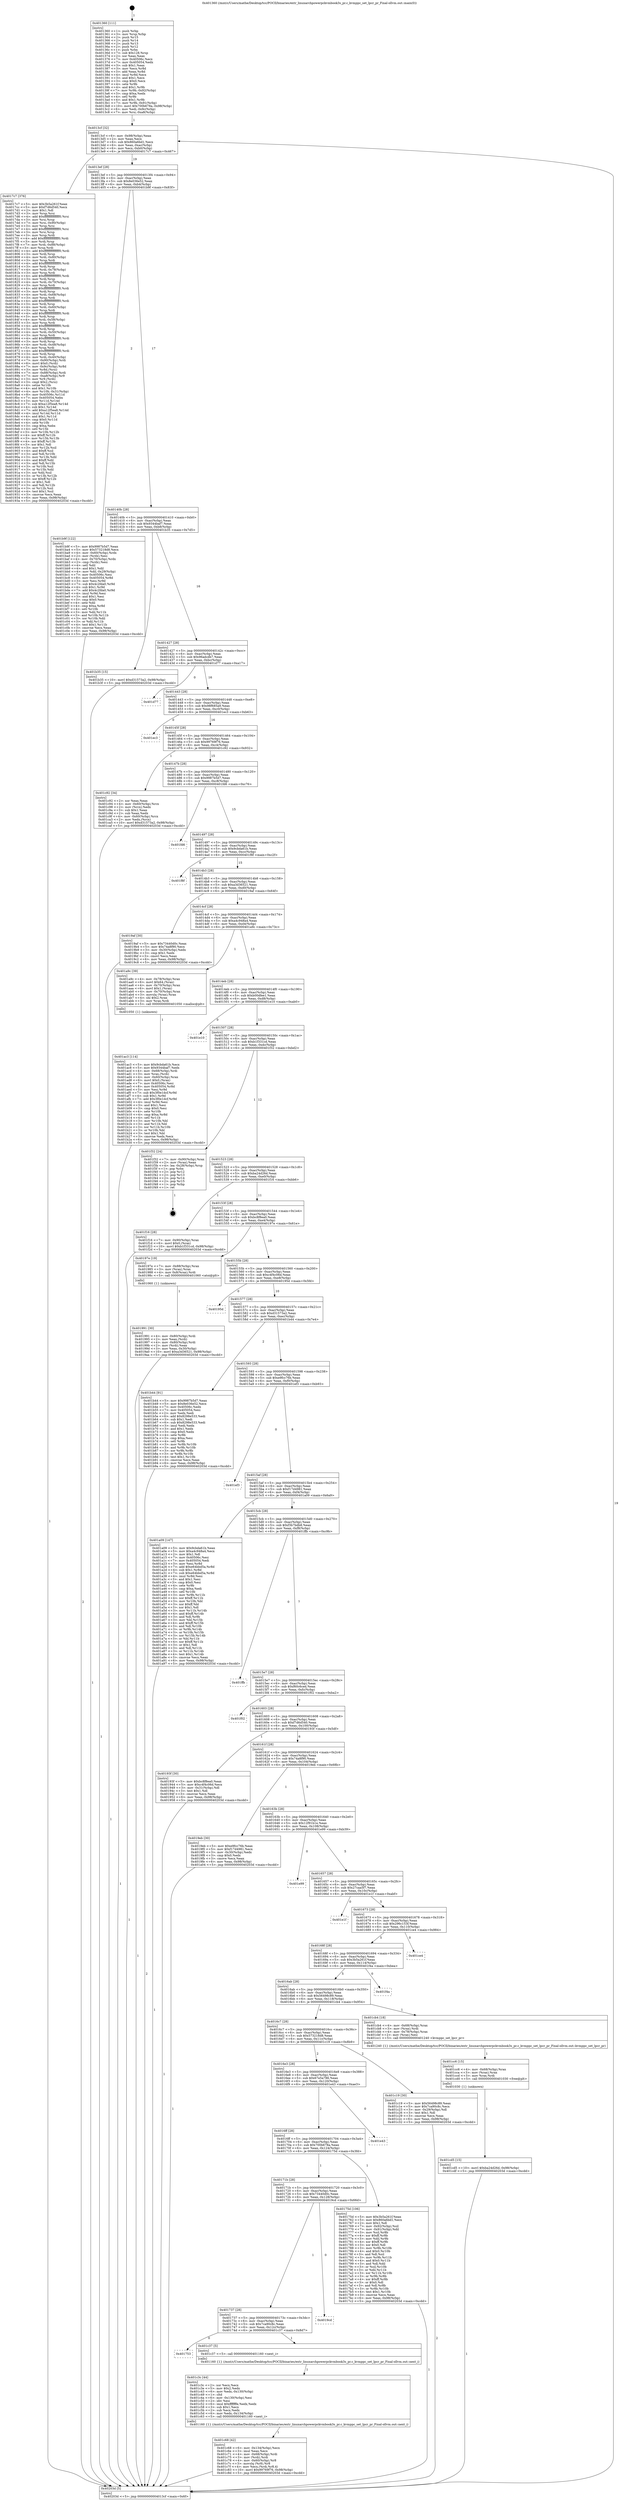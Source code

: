 digraph "0x401360" {
  label = "0x401360 (/mnt/c/Users/mathe/Desktop/tcc/POCII/binaries/extr_linuxarchpowerpckvmbook3s_pr.c_kvmppc_set_lpcr_pr_Final-ollvm.out::main(0))"
  labelloc = "t"
  node[shape=record]

  Entry [label="",width=0.3,height=0.3,shape=circle,fillcolor=black,style=filled]
  "0x4013cf" [label="{
     0x4013cf [32]\l
     | [instrs]\l
     &nbsp;&nbsp;0x4013cf \<+6\>: mov -0x98(%rbp),%eax\l
     &nbsp;&nbsp;0x4013d5 \<+2\>: mov %eax,%ecx\l
     &nbsp;&nbsp;0x4013d7 \<+6\>: sub $0x860a6bd1,%ecx\l
     &nbsp;&nbsp;0x4013dd \<+6\>: mov %eax,-0xac(%rbp)\l
     &nbsp;&nbsp;0x4013e3 \<+6\>: mov %ecx,-0xb0(%rbp)\l
     &nbsp;&nbsp;0x4013e9 \<+6\>: je 00000000004017c7 \<main+0x467\>\l
  }"]
  "0x4017c7" [label="{
     0x4017c7 [376]\l
     | [instrs]\l
     &nbsp;&nbsp;0x4017c7 \<+5\>: mov $0x3b5a261f,%eax\l
     &nbsp;&nbsp;0x4017cc \<+5\>: mov $0xf7d6d540,%ecx\l
     &nbsp;&nbsp;0x4017d1 \<+2\>: mov $0x1,%dl\l
     &nbsp;&nbsp;0x4017d3 \<+3\>: mov %rsp,%rsi\l
     &nbsp;&nbsp;0x4017d6 \<+4\>: add $0xfffffffffffffff0,%rsi\l
     &nbsp;&nbsp;0x4017da \<+3\>: mov %rsi,%rsp\l
     &nbsp;&nbsp;0x4017dd \<+7\>: mov %rsi,-0x90(%rbp)\l
     &nbsp;&nbsp;0x4017e4 \<+3\>: mov %rsp,%rsi\l
     &nbsp;&nbsp;0x4017e7 \<+4\>: add $0xfffffffffffffff0,%rsi\l
     &nbsp;&nbsp;0x4017eb \<+3\>: mov %rsi,%rsp\l
     &nbsp;&nbsp;0x4017ee \<+3\>: mov %rsp,%rdi\l
     &nbsp;&nbsp;0x4017f1 \<+4\>: add $0xfffffffffffffff0,%rdi\l
     &nbsp;&nbsp;0x4017f5 \<+3\>: mov %rdi,%rsp\l
     &nbsp;&nbsp;0x4017f8 \<+7\>: mov %rdi,-0x88(%rbp)\l
     &nbsp;&nbsp;0x4017ff \<+3\>: mov %rsp,%rdi\l
     &nbsp;&nbsp;0x401802 \<+4\>: add $0xfffffffffffffff0,%rdi\l
     &nbsp;&nbsp;0x401806 \<+3\>: mov %rdi,%rsp\l
     &nbsp;&nbsp;0x401809 \<+4\>: mov %rdi,-0x80(%rbp)\l
     &nbsp;&nbsp;0x40180d \<+3\>: mov %rsp,%rdi\l
     &nbsp;&nbsp;0x401810 \<+4\>: add $0xfffffffffffffff0,%rdi\l
     &nbsp;&nbsp;0x401814 \<+3\>: mov %rdi,%rsp\l
     &nbsp;&nbsp;0x401817 \<+4\>: mov %rdi,-0x78(%rbp)\l
     &nbsp;&nbsp;0x40181b \<+3\>: mov %rsp,%rdi\l
     &nbsp;&nbsp;0x40181e \<+4\>: add $0xfffffffffffffff0,%rdi\l
     &nbsp;&nbsp;0x401822 \<+3\>: mov %rdi,%rsp\l
     &nbsp;&nbsp;0x401825 \<+4\>: mov %rdi,-0x70(%rbp)\l
     &nbsp;&nbsp;0x401829 \<+3\>: mov %rsp,%rdi\l
     &nbsp;&nbsp;0x40182c \<+4\>: add $0xfffffffffffffff0,%rdi\l
     &nbsp;&nbsp;0x401830 \<+3\>: mov %rdi,%rsp\l
     &nbsp;&nbsp;0x401833 \<+4\>: mov %rdi,-0x68(%rbp)\l
     &nbsp;&nbsp;0x401837 \<+3\>: mov %rsp,%rdi\l
     &nbsp;&nbsp;0x40183a \<+4\>: add $0xfffffffffffffff0,%rdi\l
     &nbsp;&nbsp;0x40183e \<+3\>: mov %rdi,%rsp\l
     &nbsp;&nbsp;0x401841 \<+4\>: mov %rdi,-0x60(%rbp)\l
     &nbsp;&nbsp;0x401845 \<+3\>: mov %rsp,%rdi\l
     &nbsp;&nbsp;0x401848 \<+4\>: add $0xfffffffffffffff0,%rdi\l
     &nbsp;&nbsp;0x40184c \<+3\>: mov %rdi,%rsp\l
     &nbsp;&nbsp;0x40184f \<+4\>: mov %rdi,-0x58(%rbp)\l
     &nbsp;&nbsp;0x401853 \<+3\>: mov %rsp,%rdi\l
     &nbsp;&nbsp;0x401856 \<+4\>: add $0xfffffffffffffff0,%rdi\l
     &nbsp;&nbsp;0x40185a \<+3\>: mov %rdi,%rsp\l
     &nbsp;&nbsp;0x40185d \<+4\>: mov %rdi,-0x50(%rbp)\l
     &nbsp;&nbsp;0x401861 \<+3\>: mov %rsp,%rdi\l
     &nbsp;&nbsp;0x401864 \<+4\>: add $0xfffffffffffffff0,%rdi\l
     &nbsp;&nbsp;0x401868 \<+3\>: mov %rdi,%rsp\l
     &nbsp;&nbsp;0x40186b \<+4\>: mov %rdi,-0x48(%rbp)\l
     &nbsp;&nbsp;0x40186f \<+3\>: mov %rsp,%rdi\l
     &nbsp;&nbsp;0x401872 \<+4\>: add $0xfffffffffffffff0,%rdi\l
     &nbsp;&nbsp;0x401876 \<+3\>: mov %rdi,%rsp\l
     &nbsp;&nbsp;0x401879 \<+4\>: mov %rdi,-0x40(%rbp)\l
     &nbsp;&nbsp;0x40187d \<+7\>: mov -0x90(%rbp),%rdi\l
     &nbsp;&nbsp;0x401884 \<+6\>: movl $0x0,(%rdi)\l
     &nbsp;&nbsp;0x40188a \<+7\>: mov -0x9c(%rbp),%r8d\l
     &nbsp;&nbsp;0x401891 \<+3\>: mov %r8d,(%rsi)\l
     &nbsp;&nbsp;0x401894 \<+7\>: mov -0x88(%rbp),%rdi\l
     &nbsp;&nbsp;0x40189b \<+7\>: mov -0xa8(%rbp),%r9\l
     &nbsp;&nbsp;0x4018a2 \<+3\>: mov %r9,(%rdi)\l
     &nbsp;&nbsp;0x4018a5 \<+3\>: cmpl $0x2,(%rsi)\l
     &nbsp;&nbsp;0x4018a8 \<+4\>: setne %r10b\l
     &nbsp;&nbsp;0x4018ac \<+4\>: and $0x1,%r10b\l
     &nbsp;&nbsp;0x4018b0 \<+4\>: mov %r10b,-0x31(%rbp)\l
     &nbsp;&nbsp;0x4018b4 \<+8\>: mov 0x40506c,%r11d\l
     &nbsp;&nbsp;0x4018bc \<+7\>: mov 0x405054,%ebx\l
     &nbsp;&nbsp;0x4018c3 \<+3\>: mov %r11d,%r14d\l
     &nbsp;&nbsp;0x4018c6 \<+7\>: sub $0xa12f5ea8,%r14d\l
     &nbsp;&nbsp;0x4018cd \<+4\>: sub $0x1,%r14d\l
     &nbsp;&nbsp;0x4018d1 \<+7\>: add $0xa12f5ea8,%r14d\l
     &nbsp;&nbsp;0x4018d8 \<+4\>: imul %r14d,%r11d\l
     &nbsp;&nbsp;0x4018dc \<+4\>: and $0x1,%r11d\l
     &nbsp;&nbsp;0x4018e0 \<+4\>: cmp $0x0,%r11d\l
     &nbsp;&nbsp;0x4018e4 \<+4\>: sete %r10b\l
     &nbsp;&nbsp;0x4018e8 \<+3\>: cmp $0xa,%ebx\l
     &nbsp;&nbsp;0x4018eb \<+4\>: setl %r15b\l
     &nbsp;&nbsp;0x4018ef \<+3\>: mov %r10b,%r12b\l
     &nbsp;&nbsp;0x4018f2 \<+4\>: xor $0xff,%r12b\l
     &nbsp;&nbsp;0x4018f6 \<+3\>: mov %r15b,%r13b\l
     &nbsp;&nbsp;0x4018f9 \<+4\>: xor $0xff,%r13b\l
     &nbsp;&nbsp;0x4018fd \<+3\>: xor $0x1,%dl\l
     &nbsp;&nbsp;0x401900 \<+3\>: mov %r12b,%sil\l
     &nbsp;&nbsp;0x401903 \<+4\>: and $0xff,%sil\l
     &nbsp;&nbsp;0x401907 \<+3\>: and %dl,%r10b\l
     &nbsp;&nbsp;0x40190a \<+3\>: mov %r13b,%dil\l
     &nbsp;&nbsp;0x40190d \<+4\>: and $0xff,%dil\l
     &nbsp;&nbsp;0x401911 \<+3\>: and %dl,%r15b\l
     &nbsp;&nbsp;0x401914 \<+3\>: or %r10b,%sil\l
     &nbsp;&nbsp;0x401917 \<+3\>: or %r15b,%dil\l
     &nbsp;&nbsp;0x40191a \<+3\>: xor %dil,%sil\l
     &nbsp;&nbsp;0x40191d \<+3\>: or %r13b,%r12b\l
     &nbsp;&nbsp;0x401920 \<+4\>: xor $0xff,%r12b\l
     &nbsp;&nbsp;0x401924 \<+3\>: or $0x1,%dl\l
     &nbsp;&nbsp;0x401927 \<+3\>: and %dl,%r12b\l
     &nbsp;&nbsp;0x40192a \<+3\>: or %r12b,%sil\l
     &nbsp;&nbsp;0x40192d \<+4\>: test $0x1,%sil\l
     &nbsp;&nbsp;0x401931 \<+3\>: cmovne %ecx,%eax\l
     &nbsp;&nbsp;0x401934 \<+6\>: mov %eax,-0x98(%rbp)\l
     &nbsp;&nbsp;0x40193a \<+5\>: jmp 000000000040203d \<main+0xcdd\>\l
  }"]
  "0x4013ef" [label="{
     0x4013ef [28]\l
     | [instrs]\l
     &nbsp;&nbsp;0x4013ef \<+5\>: jmp 00000000004013f4 \<main+0x94\>\l
     &nbsp;&nbsp;0x4013f4 \<+6\>: mov -0xac(%rbp),%eax\l
     &nbsp;&nbsp;0x4013fa \<+5\>: sub $0x8e036e52,%eax\l
     &nbsp;&nbsp;0x4013ff \<+6\>: mov %eax,-0xb4(%rbp)\l
     &nbsp;&nbsp;0x401405 \<+6\>: je 0000000000401b9f \<main+0x83f\>\l
  }"]
  Exit [label="",width=0.3,height=0.3,shape=circle,fillcolor=black,style=filled,peripheries=2]
  "0x401b9f" [label="{
     0x401b9f [122]\l
     | [instrs]\l
     &nbsp;&nbsp;0x401b9f \<+5\>: mov $0x9987b5d7,%eax\l
     &nbsp;&nbsp;0x401ba4 \<+5\>: mov $0x573218d8,%ecx\l
     &nbsp;&nbsp;0x401ba9 \<+4\>: mov -0x60(%rbp),%rdx\l
     &nbsp;&nbsp;0x401bad \<+2\>: mov (%rdx),%esi\l
     &nbsp;&nbsp;0x401baf \<+4\>: mov -0x70(%rbp),%rdx\l
     &nbsp;&nbsp;0x401bb3 \<+2\>: cmp (%rdx),%esi\l
     &nbsp;&nbsp;0x401bb5 \<+4\>: setl %dil\l
     &nbsp;&nbsp;0x401bb9 \<+4\>: and $0x1,%dil\l
     &nbsp;&nbsp;0x401bbd \<+4\>: mov %dil,-0x29(%rbp)\l
     &nbsp;&nbsp;0x401bc1 \<+7\>: mov 0x40506c,%esi\l
     &nbsp;&nbsp;0x401bc8 \<+8\>: mov 0x405054,%r8d\l
     &nbsp;&nbsp;0x401bd0 \<+3\>: mov %esi,%r9d\l
     &nbsp;&nbsp;0x401bd3 \<+7\>: sub $0x4c2fda0,%r9d\l
     &nbsp;&nbsp;0x401bda \<+4\>: sub $0x1,%r9d\l
     &nbsp;&nbsp;0x401bde \<+7\>: add $0x4c2fda0,%r9d\l
     &nbsp;&nbsp;0x401be5 \<+4\>: imul %r9d,%esi\l
     &nbsp;&nbsp;0x401be9 \<+3\>: and $0x1,%esi\l
     &nbsp;&nbsp;0x401bec \<+3\>: cmp $0x0,%esi\l
     &nbsp;&nbsp;0x401bef \<+4\>: sete %dil\l
     &nbsp;&nbsp;0x401bf3 \<+4\>: cmp $0xa,%r8d\l
     &nbsp;&nbsp;0x401bf7 \<+4\>: setl %r10b\l
     &nbsp;&nbsp;0x401bfb \<+3\>: mov %dil,%r11b\l
     &nbsp;&nbsp;0x401bfe \<+3\>: and %r10b,%r11b\l
     &nbsp;&nbsp;0x401c01 \<+3\>: xor %r10b,%dil\l
     &nbsp;&nbsp;0x401c04 \<+3\>: or %dil,%r11b\l
     &nbsp;&nbsp;0x401c07 \<+4\>: test $0x1,%r11b\l
     &nbsp;&nbsp;0x401c0b \<+3\>: cmovne %ecx,%eax\l
     &nbsp;&nbsp;0x401c0e \<+6\>: mov %eax,-0x98(%rbp)\l
     &nbsp;&nbsp;0x401c14 \<+5\>: jmp 000000000040203d \<main+0xcdd\>\l
  }"]
  "0x40140b" [label="{
     0x40140b [28]\l
     | [instrs]\l
     &nbsp;&nbsp;0x40140b \<+5\>: jmp 0000000000401410 \<main+0xb0\>\l
     &nbsp;&nbsp;0x401410 \<+6\>: mov -0xac(%rbp),%eax\l
     &nbsp;&nbsp;0x401416 \<+5\>: sub $0x9344baf7,%eax\l
     &nbsp;&nbsp;0x40141b \<+6\>: mov %eax,-0xb8(%rbp)\l
     &nbsp;&nbsp;0x401421 \<+6\>: je 0000000000401b35 \<main+0x7d5\>\l
  }"]
  "0x401cd5" [label="{
     0x401cd5 [15]\l
     | [instrs]\l
     &nbsp;&nbsp;0x401cd5 \<+10\>: movl $0xba24d26d,-0x98(%rbp)\l
     &nbsp;&nbsp;0x401cdf \<+5\>: jmp 000000000040203d \<main+0xcdd\>\l
  }"]
  "0x401b35" [label="{
     0x401b35 [15]\l
     | [instrs]\l
     &nbsp;&nbsp;0x401b35 \<+10\>: movl $0xd31573a2,-0x98(%rbp)\l
     &nbsp;&nbsp;0x401b3f \<+5\>: jmp 000000000040203d \<main+0xcdd\>\l
  }"]
  "0x401427" [label="{
     0x401427 [28]\l
     | [instrs]\l
     &nbsp;&nbsp;0x401427 \<+5\>: jmp 000000000040142c \<main+0xcc\>\l
     &nbsp;&nbsp;0x40142c \<+6\>: mov -0xac(%rbp),%eax\l
     &nbsp;&nbsp;0x401432 \<+5\>: sub $0x96adcdb7,%eax\l
     &nbsp;&nbsp;0x401437 \<+6\>: mov %eax,-0xbc(%rbp)\l
     &nbsp;&nbsp;0x40143d \<+6\>: je 0000000000401d77 \<main+0xa17\>\l
  }"]
  "0x401cc6" [label="{
     0x401cc6 [15]\l
     | [instrs]\l
     &nbsp;&nbsp;0x401cc6 \<+4\>: mov -0x68(%rbp),%rax\l
     &nbsp;&nbsp;0x401cca \<+3\>: mov (%rax),%rax\l
     &nbsp;&nbsp;0x401ccd \<+3\>: mov %rax,%rdi\l
     &nbsp;&nbsp;0x401cd0 \<+5\>: call 0000000000401030 \<free@plt\>\l
     | [calls]\l
     &nbsp;&nbsp;0x401030 \{1\} (unknown)\l
  }"]
  "0x401d77" [label="{
     0x401d77\l
  }", style=dashed]
  "0x401443" [label="{
     0x401443 [28]\l
     | [instrs]\l
     &nbsp;&nbsp;0x401443 \<+5\>: jmp 0000000000401448 \<main+0xe8\>\l
     &nbsp;&nbsp;0x401448 \<+6\>: mov -0xac(%rbp),%eax\l
     &nbsp;&nbsp;0x40144e \<+5\>: sub $0x98f685a9,%eax\l
     &nbsp;&nbsp;0x401453 \<+6\>: mov %eax,-0xc0(%rbp)\l
     &nbsp;&nbsp;0x401459 \<+6\>: je 0000000000401ec3 \<main+0xb63\>\l
  }"]
  "0x401c68" [label="{
     0x401c68 [42]\l
     | [instrs]\l
     &nbsp;&nbsp;0x401c68 \<+6\>: mov -0x134(%rbp),%ecx\l
     &nbsp;&nbsp;0x401c6e \<+3\>: imul %eax,%ecx\l
     &nbsp;&nbsp;0x401c71 \<+4\>: mov -0x68(%rbp),%rdi\l
     &nbsp;&nbsp;0x401c75 \<+3\>: mov (%rdi),%rdi\l
     &nbsp;&nbsp;0x401c78 \<+4\>: mov -0x60(%rbp),%r8\l
     &nbsp;&nbsp;0x401c7c \<+3\>: movslq (%r8),%r8\l
     &nbsp;&nbsp;0x401c7f \<+4\>: mov %ecx,(%rdi,%r8,4)\l
     &nbsp;&nbsp;0x401c83 \<+10\>: movl $0x99769f76,-0x98(%rbp)\l
     &nbsp;&nbsp;0x401c8d \<+5\>: jmp 000000000040203d \<main+0xcdd\>\l
  }"]
  "0x401ec3" [label="{
     0x401ec3\l
  }", style=dashed]
  "0x40145f" [label="{
     0x40145f [28]\l
     | [instrs]\l
     &nbsp;&nbsp;0x40145f \<+5\>: jmp 0000000000401464 \<main+0x104\>\l
     &nbsp;&nbsp;0x401464 \<+6\>: mov -0xac(%rbp),%eax\l
     &nbsp;&nbsp;0x40146a \<+5\>: sub $0x99769f76,%eax\l
     &nbsp;&nbsp;0x40146f \<+6\>: mov %eax,-0xc4(%rbp)\l
     &nbsp;&nbsp;0x401475 \<+6\>: je 0000000000401c92 \<main+0x932\>\l
  }"]
  "0x401c3c" [label="{
     0x401c3c [44]\l
     | [instrs]\l
     &nbsp;&nbsp;0x401c3c \<+2\>: xor %ecx,%ecx\l
     &nbsp;&nbsp;0x401c3e \<+5\>: mov $0x2,%edx\l
     &nbsp;&nbsp;0x401c43 \<+6\>: mov %edx,-0x130(%rbp)\l
     &nbsp;&nbsp;0x401c49 \<+1\>: cltd\l
     &nbsp;&nbsp;0x401c4a \<+6\>: mov -0x130(%rbp),%esi\l
     &nbsp;&nbsp;0x401c50 \<+2\>: idiv %esi\l
     &nbsp;&nbsp;0x401c52 \<+6\>: imul $0xfffffffe,%edx,%edx\l
     &nbsp;&nbsp;0x401c58 \<+3\>: sub $0x1,%ecx\l
     &nbsp;&nbsp;0x401c5b \<+2\>: sub %ecx,%edx\l
     &nbsp;&nbsp;0x401c5d \<+6\>: mov %edx,-0x134(%rbp)\l
     &nbsp;&nbsp;0x401c63 \<+5\>: call 0000000000401160 \<next_i\>\l
     | [calls]\l
     &nbsp;&nbsp;0x401160 \{1\} (/mnt/c/Users/mathe/Desktop/tcc/POCII/binaries/extr_linuxarchpowerpckvmbook3s_pr.c_kvmppc_set_lpcr_pr_Final-ollvm.out::next_i)\l
  }"]
  "0x401c92" [label="{
     0x401c92 [34]\l
     | [instrs]\l
     &nbsp;&nbsp;0x401c92 \<+2\>: xor %eax,%eax\l
     &nbsp;&nbsp;0x401c94 \<+4\>: mov -0x60(%rbp),%rcx\l
     &nbsp;&nbsp;0x401c98 \<+2\>: mov (%rcx),%edx\l
     &nbsp;&nbsp;0x401c9a \<+3\>: sub $0x1,%eax\l
     &nbsp;&nbsp;0x401c9d \<+2\>: sub %eax,%edx\l
     &nbsp;&nbsp;0x401c9f \<+4\>: mov -0x60(%rbp),%rcx\l
     &nbsp;&nbsp;0x401ca3 \<+2\>: mov %edx,(%rcx)\l
     &nbsp;&nbsp;0x401ca5 \<+10\>: movl $0xd31573a2,-0x98(%rbp)\l
     &nbsp;&nbsp;0x401caf \<+5\>: jmp 000000000040203d \<main+0xcdd\>\l
  }"]
  "0x40147b" [label="{
     0x40147b [28]\l
     | [instrs]\l
     &nbsp;&nbsp;0x40147b \<+5\>: jmp 0000000000401480 \<main+0x120\>\l
     &nbsp;&nbsp;0x401480 \<+6\>: mov -0xac(%rbp),%eax\l
     &nbsp;&nbsp;0x401486 \<+5\>: sub $0x9987b5d7,%eax\l
     &nbsp;&nbsp;0x40148b \<+6\>: mov %eax,-0xc8(%rbp)\l
     &nbsp;&nbsp;0x401491 \<+6\>: je 0000000000401fd6 \<main+0xc76\>\l
  }"]
  "0x401753" [label="{
     0x401753\l
  }", style=dashed]
  "0x401fd6" [label="{
     0x401fd6\l
  }", style=dashed]
  "0x401497" [label="{
     0x401497 [28]\l
     | [instrs]\l
     &nbsp;&nbsp;0x401497 \<+5\>: jmp 000000000040149c \<main+0x13c\>\l
     &nbsp;&nbsp;0x40149c \<+6\>: mov -0xac(%rbp),%eax\l
     &nbsp;&nbsp;0x4014a2 \<+5\>: sub $0x9cbda61b,%eax\l
     &nbsp;&nbsp;0x4014a7 \<+6\>: mov %eax,-0xcc(%rbp)\l
     &nbsp;&nbsp;0x4014ad \<+6\>: je 0000000000401f8f \<main+0xc2f\>\l
  }"]
  "0x401c37" [label="{
     0x401c37 [5]\l
     | [instrs]\l
     &nbsp;&nbsp;0x401c37 \<+5\>: call 0000000000401160 \<next_i\>\l
     | [calls]\l
     &nbsp;&nbsp;0x401160 \{1\} (/mnt/c/Users/mathe/Desktop/tcc/POCII/binaries/extr_linuxarchpowerpckvmbook3s_pr.c_kvmppc_set_lpcr_pr_Final-ollvm.out::next_i)\l
  }"]
  "0x401f8f" [label="{
     0x401f8f\l
  }", style=dashed]
  "0x4014b3" [label="{
     0x4014b3 [28]\l
     | [instrs]\l
     &nbsp;&nbsp;0x4014b3 \<+5\>: jmp 00000000004014b8 \<main+0x158\>\l
     &nbsp;&nbsp;0x4014b8 \<+6\>: mov -0xac(%rbp),%eax\l
     &nbsp;&nbsp;0x4014be \<+5\>: sub $0xa3d36521,%eax\l
     &nbsp;&nbsp;0x4014c3 \<+6\>: mov %eax,-0xd0(%rbp)\l
     &nbsp;&nbsp;0x4014c9 \<+6\>: je 00000000004019af \<main+0x64f\>\l
  }"]
  "0x401737" [label="{
     0x401737 [28]\l
     | [instrs]\l
     &nbsp;&nbsp;0x401737 \<+5\>: jmp 000000000040173c \<main+0x3dc\>\l
     &nbsp;&nbsp;0x40173c \<+6\>: mov -0xac(%rbp),%eax\l
     &nbsp;&nbsp;0x401742 \<+5\>: sub $0x7ca90c8c,%eax\l
     &nbsp;&nbsp;0x401747 \<+6\>: mov %eax,-0x12c(%rbp)\l
     &nbsp;&nbsp;0x40174d \<+6\>: je 0000000000401c37 \<main+0x8d7\>\l
  }"]
  "0x4019af" [label="{
     0x4019af [30]\l
     | [instrs]\l
     &nbsp;&nbsp;0x4019af \<+5\>: mov $0x73440d0c,%eax\l
     &nbsp;&nbsp;0x4019b4 \<+5\>: mov $0x74a8f90,%ecx\l
     &nbsp;&nbsp;0x4019b9 \<+3\>: mov -0x30(%rbp),%edx\l
     &nbsp;&nbsp;0x4019bc \<+3\>: cmp $0x1,%edx\l
     &nbsp;&nbsp;0x4019bf \<+3\>: cmovl %ecx,%eax\l
     &nbsp;&nbsp;0x4019c2 \<+6\>: mov %eax,-0x98(%rbp)\l
     &nbsp;&nbsp;0x4019c8 \<+5\>: jmp 000000000040203d \<main+0xcdd\>\l
  }"]
  "0x4014cf" [label="{
     0x4014cf [28]\l
     | [instrs]\l
     &nbsp;&nbsp;0x4014cf \<+5\>: jmp 00000000004014d4 \<main+0x174\>\l
     &nbsp;&nbsp;0x4014d4 \<+6\>: mov -0xac(%rbp),%eax\l
     &nbsp;&nbsp;0x4014da \<+5\>: sub $0xa4c948a4,%eax\l
     &nbsp;&nbsp;0x4014df \<+6\>: mov %eax,-0xd4(%rbp)\l
     &nbsp;&nbsp;0x4014e5 \<+6\>: je 0000000000401a9c \<main+0x73c\>\l
  }"]
  "0x4019cd" [label="{
     0x4019cd\l
  }", style=dashed]
  "0x401a9c" [label="{
     0x401a9c [39]\l
     | [instrs]\l
     &nbsp;&nbsp;0x401a9c \<+4\>: mov -0x78(%rbp),%rax\l
     &nbsp;&nbsp;0x401aa0 \<+6\>: movl $0x64,(%rax)\l
     &nbsp;&nbsp;0x401aa6 \<+4\>: mov -0x70(%rbp),%rax\l
     &nbsp;&nbsp;0x401aaa \<+6\>: movl $0x1,(%rax)\l
     &nbsp;&nbsp;0x401ab0 \<+4\>: mov -0x70(%rbp),%rax\l
     &nbsp;&nbsp;0x401ab4 \<+3\>: movslq (%rax),%rax\l
     &nbsp;&nbsp;0x401ab7 \<+4\>: shl $0x2,%rax\l
     &nbsp;&nbsp;0x401abb \<+3\>: mov %rax,%rdi\l
     &nbsp;&nbsp;0x401abe \<+5\>: call 0000000000401050 \<malloc@plt\>\l
     | [calls]\l
     &nbsp;&nbsp;0x401050 \{1\} (unknown)\l
  }"]
  "0x4014eb" [label="{
     0x4014eb [28]\l
     | [instrs]\l
     &nbsp;&nbsp;0x4014eb \<+5\>: jmp 00000000004014f0 \<main+0x190\>\l
     &nbsp;&nbsp;0x4014f0 \<+6\>: mov -0xac(%rbp),%eax\l
     &nbsp;&nbsp;0x4014f6 \<+5\>: sub $0xb00dfee1,%eax\l
     &nbsp;&nbsp;0x4014fb \<+6\>: mov %eax,-0xd8(%rbp)\l
     &nbsp;&nbsp;0x401501 \<+6\>: je 0000000000401e10 \<main+0xab0\>\l
  }"]
  "0x401ac3" [label="{
     0x401ac3 [114]\l
     | [instrs]\l
     &nbsp;&nbsp;0x401ac3 \<+5\>: mov $0x9cbda61b,%ecx\l
     &nbsp;&nbsp;0x401ac8 \<+5\>: mov $0x9344baf7,%edx\l
     &nbsp;&nbsp;0x401acd \<+4\>: mov -0x68(%rbp),%rdi\l
     &nbsp;&nbsp;0x401ad1 \<+3\>: mov %rax,(%rdi)\l
     &nbsp;&nbsp;0x401ad4 \<+4\>: mov -0x60(%rbp),%rax\l
     &nbsp;&nbsp;0x401ad8 \<+6\>: movl $0x0,(%rax)\l
     &nbsp;&nbsp;0x401ade \<+7\>: mov 0x40506c,%esi\l
     &nbsp;&nbsp;0x401ae5 \<+8\>: mov 0x405054,%r8d\l
     &nbsp;&nbsp;0x401aed \<+3\>: mov %esi,%r9d\l
     &nbsp;&nbsp;0x401af0 \<+7\>: sub $0x3f0e1dcf,%r9d\l
     &nbsp;&nbsp;0x401af7 \<+4\>: sub $0x1,%r9d\l
     &nbsp;&nbsp;0x401afb \<+7\>: add $0x3f0e1dcf,%r9d\l
     &nbsp;&nbsp;0x401b02 \<+4\>: imul %r9d,%esi\l
     &nbsp;&nbsp;0x401b06 \<+3\>: and $0x1,%esi\l
     &nbsp;&nbsp;0x401b09 \<+3\>: cmp $0x0,%esi\l
     &nbsp;&nbsp;0x401b0c \<+4\>: sete %r10b\l
     &nbsp;&nbsp;0x401b10 \<+4\>: cmp $0xa,%r8d\l
     &nbsp;&nbsp;0x401b14 \<+4\>: setl %r11b\l
     &nbsp;&nbsp;0x401b18 \<+3\>: mov %r10b,%bl\l
     &nbsp;&nbsp;0x401b1b \<+3\>: and %r11b,%bl\l
     &nbsp;&nbsp;0x401b1e \<+3\>: xor %r11b,%r10b\l
     &nbsp;&nbsp;0x401b21 \<+3\>: or %r10b,%bl\l
     &nbsp;&nbsp;0x401b24 \<+3\>: test $0x1,%bl\l
     &nbsp;&nbsp;0x401b27 \<+3\>: cmovne %edx,%ecx\l
     &nbsp;&nbsp;0x401b2a \<+6\>: mov %ecx,-0x98(%rbp)\l
     &nbsp;&nbsp;0x401b30 \<+5\>: jmp 000000000040203d \<main+0xcdd\>\l
  }"]
  "0x401e10" [label="{
     0x401e10\l
  }", style=dashed]
  "0x401507" [label="{
     0x401507 [28]\l
     | [instrs]\l
     &nbsp;&nbsp;0x401507 \<+5\>: jmp 000000000040150c \<main+0x1ac\>\l
     &nbsp;&nbsp;0x40150c \<+6\>: mov -0xac(%rbp),%eax\l
     &nbsp;&nbsp;0x401512 \<+5\>: sub $0xb1f331cd,%eax\l
     &nbsp;&nbsp;0x401517 \<+6\>: mov %eax,-0xdc(%rbp)\l
     &nbsp;&nbsp;0x40151d \<+6\>: je 0000000000401f32 \<main+0xbd2\>\l
  }"]
  "0x401991" [label="{
     0x401991 [30]\l
     | [instrs]\l
     &nbsp;&nbsp;0x401991 \<+4\>: mov -0x80(%rbp),%rdi\l
     &nbsp;&nbsp;0x401995 \<+2\>: mov %eax,(%rdi)\l
     &nbsp;&nbsp;0x401997 \<+4\>: mov -0x80(%rbp),%rdi\l
     &nbsp;&nbsp;0x40199b \<+2\>: mov (%rdi),%eax\l
     &nbsp;&nbsp;0x40199d \<+3\>: mov %eax,-0x30(%rbp)\l
     &nbsp;&nbsp;0x4019a0 \<+10\>: movl $0xa3d36521,-0x98(%rbp)\l
     &nbsp;&nbsp;0x4019aa \<+5\>: jmp 000000000040203d \<main+0xcdd\>\l
  }"]
  "0x401f32" [label="{
     0x401f32 [24]\l
     | [instrs]\l
     &nbsp;&nbsp;0x401f32 \<+7\>: mov -0x90(%rbp),%rax\l
     &nbsp;&nbsp;0x401f39 \<+2\>: mov (%rax),%eax\l
     &nbsp;&nbsp;0x401f3b \<+4\>: lea -0x28(%rbp),%rsp\l
     &nbsp;&nbsp;0x401f3f \<+1\>: pop %rbx\l
     &nbsp;&nbsp;0x401f40 \<+2\>: pop %r12\l
     &nbsp;&nbsp;0x401f42 \<+2\>: pop %r13\l
     &nbsp;&nbsp;0x401f44 \<+2\>: pop %r14\l
     &nbsp;&nbsp;0x401f46 \<+2\>: pop %r15\l
     &nbsp;&nbsp;0x401f48 \<+1\>: pop %rbp\l
     &nbsp;&nbsp;0x401f49 \<+1\>: ret\l
  }"]
  "0x401523" [label="{
     0x401523 [28]\l
     | [instrs]\l
     &nbsp;&nbsp;0x401523 \<+5\>: jmp 0000000000401528 \<main+0x1c8\>\l
     &nbsp;&nbsp;0x401528 \<+6\>: mov -0xac(%rbp),%eax\l
     &nbsp;&nbsp;0x40152e \<+5\>: sub $0xba24d26d,%eax\l
     &nbsp;&nbsp;0x401533 \<+6\>: mov %eax,-0xe0(%rbp)\l
     &nbsp;&nbsp;0x401539 \<+6\>: je 0000000000401f16 \<main+0xbb6\>\l
  }"]
  "0x401360" [label="{
     0x401360 [111]\l
     | [instrs]\l
     &nbsp;&nbsp;0x401360 \<+1\>: push %rbp\l
     &nbsp;&nbsp;0x401361 \<+3\>: mov %rsp,%rbp\l
     &nbsp;&nbsp;0x401364 \<+2\>: push %r15\l
     &nbsp;&nbsp;0x401366 \<+2\>: push %r14\l
     &nbsp;&nbsp;0x401368 \<+2\>: push %r13\l
     &nbsp;&nbsp;0x40136a \<+2\>: push %r12\l
     &nbsp;&nbsp;0x40136c \<+1\>: push %rbx\l
     &nbsp;&nbsp;0x40136d \<+7\>: sub $0x128,%rsp\l
     &nbsp;&nbsp;0x401374 \<+2\>: xor %eax,%eax\l
     &nbsp;&nbsp;0x401376 \<+7\>: mov 0x40506c,%ecx\l
     &nbsp;&nbsp;0x40137d \<+7\>: mov 0x405054,%edx\l
     &nbsp;&nbsp;0x401384 \<+3\>: sub $0x1,%eax\l
     &nbsp;&nbsp;0x401387 \<+3\>: mov %ecx,%r8d\l
     &nbsp;&nbsp;0x40138a \<+3\>: add %eax,%r8d\l
     &nbsp;&nbsp;0x40138d \<+4\>: imul %r8d,%ecx\l
     &nbsp;&nbsp;0x401391 \<+3\>: and $0x1,%ecx\l
     &nbsp;&nbsp;0x401394 \<+3\>: cmp $0x0,%ecx\l
     &nbsp;&nbsp;0x401397 \<+4\>: sete %r9b\l
     &nbsp;&nbsp;0x40139b \<+4\>: and $0x1,%r9b\l
     &nbsp;&nbsp;0x40139f \<+7\>: mov %r9b,-0x92(%rbp)\l
     &nbsp;&nbsp;0x4013a6 \<+3\>: cmp $0xa,%edx\l
     &nbsp;&nbsp;0x4013a9 \<+4\>: setl %r9b\l
     &nbsp;&nbsp;0x4013ad \<+4\>: and $0x1,%r9b\l
     &nbsp;&nbsp;0x4013b1 \<+7\>: mov %r9b,-0x91(%rbp)\l
     &nbsp;&nbsp;0x4013b8 \<+10\>: movl $0x700b678a,-0x98(%rbp)\l
     &nbsp;&nbsp;0x4013c2 \<+6\>: mov %edi,-0x9c(%rbp)\l
     &nbsp;&nbsp;0x4013c8 \<+7\>: mov %rsi,-0xa8(%rbp)\l
  }"]
  "0x401f16" [label="{
     0x401f16 [28]\l
     | [instrs]\l
     &nbsp;&nbsp;0x401f16 \<+7\>: mov -0x90(%rbp),%rax\l
     &nbsp;&nbsp;0x401f1d \<+6\>: movl $0x0,(%rax)\l
     &nbsp;&nbsp;0x401f23 \<+10\>: movl $0xb1f331cd,-0x98(%rbp)\l
     &nbsp;&nbsp;0x401f2d \<+5\>: jmp 000000000040203d \<main+0xcdd\>\l
  }"]
  "0x40153f" [label="{
     0x40153f [28]\l
     | [instrs]\l
     &nbsp;&nbsp;0x40153f \<+5\>: jmp 0000000000401544 \<main+0x1e4\>\l
     &nbsp;&nbsp;0x401544 \<+6\>: mov -0xac(%rbp),%eax\l
     &nbsp;&nbsp;0x40154a \<+5\>: sub $0xbc8f8ea0,%eax\l
     &nbsp;&nbsp;0x40154f \<+6\>: mov %eax,-0xe4(%rbp)\l
     &nbsp;&nbsp;0x401555 \<+6\>: je 000000000040197e \<main+0x61e\>\l
  }"]
  "0x40203d" [label="{
     0x40203d [5]\l
     | [instrs]\l
     &nbsp;&nbsp;0x40203d \<+5\>: jmp 00000000004013cf \<main+0x6f\>\l
  }"]
  "0x40197e" [label="{
     0x40197e [19]\l
     | [instrs]\l
     &nbsp;&nbsp;0x40197e \<+7\>: mov -0x88(%rbp),%rax\l
     &nbsp;&nbsp;0x401985 \<+3\>: mov (%rax),%rax\l
     &nbsp;&nbsp;0x401988 \<+4\>: mov 0x8(%rax),%rdi\l
     &nbsp;&nbsp;0x40198c \<+5\>: call 0000000000401060 \<atoi@plt\>\l
     | [calls]\l
     &nbsp;&nbsp;0x401060 \{1\} (unknown)\l
  }"]
  "0x40155b" [label="{
     0x40155b [28]\l
     | [instrs]\l
     &nbsp;&nbsp;0x40155b \<+5\>: jmp 0000000000401560 \<main+0x200\>\l
     &nbsp;&nbsp;0x401560 \<+6\>: mov -0xac(%rbp),%eax\l
     &nbsp;&nbsp;0x401566 \<+5\>: sub $0xc4f4c06d,%eax\l
     &nbsp;&nbsp;0x40156b \<+6\>: mov %eax,-0xe8(%rbp)\l
     &nbsp;&nbsp;0x401571 \<+6\>: je 000000000040195d \<main+0x5fd\>\l
  }"]
  "0x40171b" [label="{
     0x40171b [28]\l
     | [instrs]\l
     &nbsp;&nbsp;0x40171b \<+5\>: jmp 0000000000401720 \<main+0x3c0\>\l
     &nbsp;&nbsp;0x401720 \<+6\>: mov -0xac(%rbp),%eax\l
     &nbsp;&nbsp;0x401726 \<+5\>: sub $0x73440d0c,%eax\l
     &nbsp;&nbsp;0x40172b \<+6\>: mov %eax,-0x128(%rbp)\l
     &nbsp;&nbsp;0x401731 \<+6\>: je 00000000004019cd \<main+0x66d\>\l
  }"]
  "0x40195d" [label="{
     0x40195d\l
  }", style=dashed]
  "0x401577" [label="{
     0x401577 [28]\l
     | [instrs]\l
     &nbsp;&nbsp;0x401577 \<+5\>: jmp 000000000040157c \<main+0x21c\>\l
     &nbsp;&nbsp;0x40157c \<+6\>: mov -0xac(%rbp),%eax\l
     &nbsp;&nbsp;0x401582 \<+5\>: sub $0xd31573a2,%eax\l
     &nbsp;&nbsp;0x401587 \<+6\>: mov %eax,-0xec(%rbp)\l
     &nbsp;&nbsp;0x40158d \<+6\>: je 0000000000401b44 \<main+0x7e4\>\l
  }"]
  "0x40175d" [label="{
     0x40175d [106]\l
     | [instrs]\l
     &nbsp;&nbsp;0x40175d \<+5\>: mov $0x3b5a261f,%eax\l
     &nbsp;&nbsp;0x401762 \<+5\>: mov $0x860a6bd1,%ecx\l
     &nbsp;&nbsp;0x401767 \<+2\>: mov $0x1,%dl\l
     &nbsp;&nbsp;0x401769 \<+7\>: mov -0x92(%rbp),%sil\l
     &nbsp;&nbsp;0x401770 \<+7\>: mov -0x91(%rbp),%dil\l
     &nbsp;&nbsp;0x401777 \<+3\>: mov %sil,%r8b\l
     &nbsp;&nbsp;0x40177a \<+4\>: xor $0xff,%r8b\l
     &nbsp;&nbsp;0x40177e \<+3\>: mov %dil,%r9b\l
     &nbsp;&nbsp;0x401781 \<+4\>: xor $0xff,%r9b\l
     &nbsp;&nbsp;0x401785 \<+3\>: xor $0x0,%dl\l
     &nbsp;&nbsp;0x401788 \<+3\>: mov %r8b,%r10b\l
     &nbsp;&nbsp;0x40178b \<+4\>: and $0x0,%r10b\l
     &nbsp;&nbsp;0x40178f \<+3\>: and %dl,%sil\l
     &nbsp;&nbsp;0x401792 \<+3\>: mov %r9b,%r11b\l
     &nbsp;&nbsp;0x401795 \<+4\>: and $0x0,%r11b\l
     &nbsp;&nbsp;0x401799 \<+3\>: and %dl,%dil\l
     &nbsp;&nbsp;0x40179c \<+3\>: or %sil,%r10b\l
     &nbsp;&nbsp;0x40179f \<+3\>: or %dil,%r11b\l
     &nbsp;&nbsp;0x4017a2 \<+3\>: xor %r11b,%r10b\l
     &nbsp;&nbsp;0x4017a5 \<+3\>: or %r9b,%r8b\l
     &nbsp;&nbsp;0x4017a8 \<+4\>: xor $0xff,%r8b\l
     &nbsp;&nbsp;0x4017ac \<+3\>: or $0x0,%dl\l
     &nbsp;&nbsp;0x4017af \<+3\>: and %dl,%r8b\l
     &nbsp;&nbsp;0x4017b2 \<+3\>: or %r8b,%r10b\l
     &nbsp;&nbsp;0x4017b5 \<+4\>: test $0x1,%r10b\l
     &nbsp;&nbsp;0x4017b9 \<+3\>: cmovne %ecx,%eax\l
     &nbsp;&nbsp;0x4017bc \<+6\>: mov %eax,-0x98(%rbp)\l
     &nbsp;&nbsp;0x4017c2 \<+5\>: jmp 000000000040203d \<main+0xcdd\>\l
  }"]
  "0x401b44" [label="{
     0x401b44 [91]\l
     | [instrs]\l
     &nbsp;&nbsp;0x401b44 \<+5\>: mov $0x9987b5d7,%eax\l
     &nbsp;&nbsp;0x401b49 \<+5\>: mov $0x8e036e52,%ecx\l
     &nbsp;&nbsp;0x401b4e \<+7\>: mov 0x40506c,%edx\l
     &nbsp;&nbsp;0x401b55 \<+7\>: mov 0x405054,%esi\l
     &nbsp;&nbsp;0x401b5c \<+2\>: mov %edx,%edi\l
     &nbsp;&nbsp;0x401b5e \<+6\>: add $0x8298e533,%edi\l
     &nbsp;&nbsp;0x401b64 \<+3\>: sub $0x1,%edi\l
     &nbsp;&nbsp;0x401b67 \<+6\>: sub $0x8298e533,%edi\l
     &nbsp;&nbsp;0x401b6d \<+3\>: imul %edi,%edx\l
     &nbsp;&nbsp;0x401b70 \<+3\>: and $0x1,%edx\l
     &nbsp;&nbsp;0x401b73 \<+3\>: cmp $0x0,%edx\l
     &nbsp;&nbsp;0x401b76 \<+4\>: sete %r8b\l
     &nbsp;&nbsp;0x401b7a \<+3\>: cmp $0xa,%esi\l
     &nbsp;&nbsp;0x401b7d \<+4\>: setl %r9b\l
     &nbsp;&nbsp;0x401b81 \<+3\>: mov %r8b,%r10b\l
     &nbsp;&nbsp;0x401b84 \<+3\>: and %r9b,%r10b\l
     &nbsp;&nbsp;0x401b87 \<+3\>: xor %r9b,%r8b\l
     &nbsp;&nbsp;0x401b8a \<+3\>: or %r8b,%r10b\l
     &nbsp;&nbsp;0x401b8d \<+4\>: test $0x1,%r10b\l
     &nbsp;&nbsp;0x401b91 \<+3\>: cmovne %ecx,%eax\l
     &nbsp;&nbsp;0x401b94 \<+6\>: mov %eax,-0x98(%rbp)\l
     &nbsp;&nbsp;0x401b9a \<+5\>: jmp 000000000040203d \<main+0xcdd\>\l
  }"]
  "0x401593" [label="{
     0x401593 [28]\l
     | [instrs]\l
     &nbsp;&nbsp;0x401593 \<+5\>: jmp 0000000000401598 \<main+0x238\>\l
     &nbsp;&nbsp;0x401598 \<+6\>: mov -0xac(%rbp),%eax\l
     &nbsp;&nbsp;0x40159e \<+5\>: sub $0xe9fcc76b,%eax\l
     &nbsp;&nbsp;0x4015a3 \<+6\>: mov %eax,-0xf0(%rbp)\l
     &nbsp;&nbsp;0x4015a9 \<+6\>: je 0000000000401ef3 \<main+0xb93\>\l
  }"]
  "0x4016ff" [label="{
     0x4016ff [28]\l
     | [instrs]\l
     &nbsp;&nbsp;0x4016ff \<+5\>: jmp 0000000000401704 \<main+0x3a4\>\l
     &nbsp;&nbsp;0x401704 \<+6\>: mov -0xac(%rbp),%eax\l
     &nbsp;&nbsp;0x40170a \<+5\>: sub $0x700b678a,%eax\l
     &nbsp;&nbsp;0x40170f \<+6\>: mov %eax,-0x124(%rbp)\l
     &nbsp;&nbsp;0x401715 \<+6\>: je 000000000040175d \<main+0x3fd\>\l
  }"]
  "0x401ef3" [label="{
     0x401ef3\l
  }", style=dashed]
  "0x4015af" [label="{
     0x4015af [28]\l
     | [instrs]\l
     &nbsp;&nbsp;0x4015af \<+5\>: jmp 00000000004015b4 \<main+0x254\>\l
     &nbsp;&nbsp;0x4015b4 \<+6\>: mov -0xac(%rbp),%eax\l
     &nbsp;&nbsp;0x4015ba \<+5\>: sub $0xf17d4981,%eax\l
     &nbsp;&nbsp;0x4015bf \<+6\>: mov %eax,-0xf4(%rbp)\l
     &nbsp;&nbsp;0x4015c5 \<+6\>: je 0000000000401a09 \<main+0x6a9\>\l
  }"]
  "0x401e43" [label="{
     0x401e43\l
  }", style=dashed]
  "0x401a09" [label="{
     0x401a09 [147]\l
     | [instrs]\l
     &nbsp;&nbsp;0x401a09 \<+5\>: mov $0x9cbda61b,%eax\l
     &nbsp;&nbsp;0x401a0e \<+5\>: mov $0xa4c948a4,%ecx\l
     &nbsp;&nbsp;0x401a13 \<+2\>: mov $0x1,%dl\l
     &nbsp;&nbsp;0x401a15 \<+7\>: mov 0x40506c,%esi\l
     &nbsp;&nbsp;0x401a1c \<+7\>: mov 0x405054,%edi\l
     &nbsp;&nbsp;0x401a23 \<+3\>: mov %esi,%r8d\l
     &nbsp;&nbsp;0x401a26 \<+7\>: add $0xe64bbd5a,%r8d\l
     &nbsp;&nbsp;0x401a2d \<+4\>: sub $0x1,%r8d\l
     &nbsp;&nbsp;0x401a31 \<+7\>: sub $0xe64bbd5a,%r8d\l
     &nbsp;&nbsp;0x401a38 \<+4\>: imul %r8d,%esi\l
     &nbsp;&nbsp;0x401a3c \<+3\>: and $0x1,%esi\l
     &nbsp;&nbsp;0x401a3f \<+3\>: cmp $0x0,%esi\l
     &nbsp;&nbsp;0x401a42 \<+4\>: sete %r9b\l
     &nbsp;&nbsp;0x401a46 \<+3\>: cmp $0xa,%edi\l
     &nbsp;&nbsp;0x401a49 \<+4\>: setl %r10b\l
     &nbsp;&nbsp;0x401a4d \<+3\>: mov %r9b,%r11b\l
     &nbsp;&nbsp;0x401a50 \<+4\>: xor $0xff,%r11b\l
     &nbsp;&nbsp;0x401a54 \<+3\>: mov %r10b,%bl\l
     &nbsp;&nbsp;0x401a57 \<+3\>: xor $0xff,%bl\l
     &nbsp;&nbsp;0x401a5a \<+3\>: xor $0x1,%dl\l
     &nbsp;&nbsp;0x401a5d \<+3\>: mov %r11b,%r14b\l
     &nbsp;&nbsp;0x401a60 \<+4\>: and $0xff,%r14b\l
     &nbsp;&nbsp;0x401a64 \<+3\>: and %dl,%r9b\l
     &nbsp;&nbsp;0x401a67 \<+3\>: mov %bl,%r15b\l
     &nbsp;&nbsp;0x401a6a \<+4\>: and $0xff,%r15b\l
     &nbsp;&nbsp;0x401a6e \<+3\>: and %dl,%r10b\l
     &nbsp;&nbsp;0x401a71 \<+3\>: or %r9b,%r14b\l
     &nbsp;&nbsp;0x401a74 \<+3\>: or %r10b,%r15b\l
     &nbsp;&nbsp;0x401a77 \<+3\>: xor %r15b,%r14b\l
     &nbsp;&nbsp;0x401a7a \<+3\>: or %bl,%r11b\l
     &nbsp;&nbsp;0x401a7d \<+4\>: xor $0xff,%r11b\l
     &nbsp;&nbsp;0x401a81 \<+3\>: or $0x1,%dl\l
     &nbsp;&nbsp;0x401a84 \<+3\>: and %dl,%r11b\l
     &nbsp;&nbsp;0x401a87 \<+3\>: or %r11b,%r14b\l
     &nbsp;&nbsp;0x401a8a \<+4\>: test $0x1,%r14b\l
     &nbsp;&nbsp;0x401a8e \<+3\>: cmovne %ecx,%eax\l
     &nbsp;&nbsp;0x401a91 \<+6\>: mov %eax,-0x98(%rbp)\l
     &nbsp;&nbsp;0x401a97 \<+5\>: jmp 000000000040203d \<main+0xcdd\>\l
  }"]
  "0x4015cb" [label="{
     0x4015cb [28]\l
     | [instrs]\l
     &nbsp;&nbsp;0x4015cb \<+5\>: jmp 00000000004015d0 \<main+0x270\>\l
     &nbsp;&nbsp;0x4015d0 \<+6\>: mov -0xac(%rbp),%eax\l
     &nbsp;&nbsp;0x4015d6 \<+5\>: sub $0xf3b7bdb8,%eax\l
     &nbsp;&nbsp;0x4015db \<+6\>: mov %eax,-0xf8(%rbp)\l
     &nbsp;&nbsp;0x4015e1 \<+6\>: je 0000000000401ffb \<main+0xc9b\>\l
  }"]
  "0x4016e3" [label="{
     0x4016e3 [28]\l
     | [instrs]\l
     &nbsp;&nbsp;0x4016e3 \<+5\>: jmp 00000000004016e8 \<main+0x388\>\l
     &nbsp;&nbsp;0x4016e8 \<+6\>: mov -0xac(%rbp),%eax\l
     &nbsp;&nbsp;0x4016ee \<+5\>: sub $0x67e5a786,%eax\l
     &nbsp;&nbsp;0x4016f3 \<+6\>: mov %eax,-0x120(%rbp)\l
     &nbsp;&nbsp;0x4016f9 \<+6\>: je 0000000000401e43 \<main+0xae3\>\l
  }"]
  "0x401ffb" [label="{
     0x401ffb\l
  }", style=dashed]
  "0x4015e7" [label="{
     0x4015e7 [28]\l
     | [instrs]\l
     &nbsp;&nbsp;0x4015e7 \<+5\>: jmp 00000000004015ec \<main+0x28c\>\l
     &nbsp;&nbsp;0x4015ec \<+6\>: mov -0xac(%rbp),%eax\l
     &nbsp;&nbsp;0x4015f2 \<+5\>: sub $0xf60c6ced,%eax\l
     &nbsp;&nbsp;0x4015f7 \<+6\>: mov %eax,-0xfc(%rbp)\l
     &nbsp;&nbsp;0x4015fd \<+6\>: je 0000000000401f02 \<main+0xba2\>\l
  }"]
  "0x401c19" [label="{
     0x401c19 [30]\l
     | [instrs]\l
     &nbsp;&nbsp;0x401c19 \<+5\>: mov $0x56498c89,%eax\l
     &nbsp;&nbsp;0x401c1e \<+5\>: mov $0x7ca90c8c,%ecx\l
     &nbsp;&nbsp;0x401c23 \<+3\>: mov -0x29(%rbp),%dl\l
     &nbsp;&nbsp;0x401c26 \<+3\>: test $0x1,%dl\l
     &nbsp;&nbsp;0x401c29 \<+3\>: cmovne %ecx,%eax\l
     &nbsp;&nbsp;0x401c2c \<+6\>: mov %eax,-0x98(%rbp)\l
     &nbsp;&nbsp;0x401c32 \<+5\>: jmp 000000000040203d \<main+0xcdd\>\l
  }"]
  "0x401f02" [label="{
     0x401f02\l
  }", style=dashed]
  "0x401603" [label="{
     0x401603 [28]\l
     | [instrs]\l
     &nbsp;&nbsp;0x401603 \<+5\>: jmp 0000000000401608 \<main+0x2a8\>\l
     &nbsp;&nbsp;0x401608 \<+6\>: mov -0xac(%rbp),%eax\l
     &nbsp;&nbsp;0x40160e \<+5\>: sub $0xf7d6d540,%eax\l
     &nbsp;&nbsp;0x401613 \<+6\>: mov %eax,-0x100(%rbp)\l
     &nbsp;&nbsp;0x401619 \<+6\>: je 000000000040193f \<main+0x5df\>\l
  }"]
  "0x4016c7" [label="{
     0x4016c7 [28]\l
     | [instrs]\l
     &nbsp;&nbsp;0x4016c7 \<+5\>: jmp 00000000004016cc \<main+0x36c\>\l
     &nbsp;&nbsp;0x4016cc \<+6\>: mov -0xac(%rbp),%eax\l
     &nbsp;&nbsp;0x4016d2 \<+5\>: sub $0x573218d8,%eax\l
     &nbsp;&nbsp;0x4016d7 \<+6\>: mov %eax,-0x11c(%rbp)\l
     &nbsp;&nbsp;0x4016dd \<+6\>: je 0000000000401c19 \<main+0x8b9\>\l
  }"]
  "0x40193f" [label="{
     0x40193f [30]\l
     | [instrs]\l
     &nbsp;&nbsp;0x40193f \<+5\>: mov $0xbc8f8ea0,%eax\l
     &nbsp;&nbsp;0x401944 \<+5\>: mov $0xc4f4c06d,%ecx\l
     &nbsp;&nbsp;0x401949 \<+3\>: mov -0x31(%rbp),%dl\l
     &nbsp;&nbsp;0x40194c \<+3\>: test $0x1,%dl\l
     &nbsp;&nbsp;0x40194f \<+3\>: cmovne %ecx,%eax\l
     &nbsp;&nbsp;0x401952 \<+6\>: mov %eax,-0x98(%rbp)\l
     &nbsp;&nbsp;0x401958 \<+5\>: jmp 000000000040203d \<main+0xcdd\>\l
  }"]
  "0x40161f" [label="{
     0x40161f [28]\l
     | [instrs]\l
     &nbsp;&nbsp;0x40161f \<+5\>: jmp 0000000000401624 \<main+0x2c4\>\l
     &nbsp;&nbsp;0x401624 \<+6\>: mov -0xac(%rbp),%eax\l
     &nbsp;&nbsp;0x40162a \<+5\>: sub $0x74a8f90,%eax\l
     &nbsp;&nbsp;0x40162f \<+6\>: mov %eax,-0x104(%rbp)\l
     &nbsp;&nbsp;0x401635 \<+6\>: je 00000000004019eb \<main+0x68b\>\l
  }"]
  "0x401cb4" [label="{
     0x401cb4 [18]\l
     | [instrs]\l
     &nbsp;&nbsp;0x401cb4 \<+4\>: mov -0x68(%rbp),%rax\l
     &nbsp;&nbsp;0x401cb8 \<+3\>: mov (%rax),%rdi\l
     &nbsp;&nbsp;0x401cbb \<+4\>: mov -0x78(%rbp),%rax\l
     &nbsp;&nbsp;0x401cbf \<+2\>: mov (%rax),%esi\l
     &nbsp;&nbsp;0x401cc1 \<+5\>: call 0000000000401240 \<kvmppc_set_lpcr_pr\>\l
     | [calls]\l
     &nbsp;&nbsp;0x401240 \{1\} (/mnt/c/Users/mathe/Desktop/tcc/POCII/binaries/extr_linuxarchpowerpckvmbook3s_pr.c_kvmppc_set_lpcr_pr_Final-ollvm.out::kvmppc_set_lpcr_pr)\l
  }"]
  "0x4019eb" [label="{
     0x4019eb [30]\l
     | [instrs]\l
     &nbsp;&nbsp;0x4019eb \<+5\>: mov $0xe9fcc76b,%eax\l
     &nbsp;&nbsp;0x4019f0 \<+5\>: mov $0xf17d4981,%ecx\l
     &nbsp;&nbsp;0x4019f5 \<+3\>: mov -0x30(%rbp),%edx\l
     &nbsp;&nbsp;0x4019f8 \<+3\>: cmp $0x0,%edx\l
     &nbsp;&nbsp;0x4019fb \<+3\>: cmove %ecx,%eax\l
     &nbsp;&nbsp;0x4019fe \<+6\>: mov %eax,-0x98(%rbp)\l
     &nbsp;&nbsp;0x401a04 \<+5\>: jmp 000000000040203d \<main+0xcdd\>\l
  }"]
  "0x40163b" [label="{
     0x40163b [28]\l
     | [instrs]\l
     &nbsp;&nbsp;0x40163b \<+5\>: jmp 0000000000401640 \<main+0x2e0\>\l
     &nbsp;&nbsp;0x401640 \<+6\>: mov -0xac(%rbp),%eax\l
     &nbsp;&nbsp;0x401646 \<+5\>: sub $0x12f91b1e,%eax\l
     &nbsp;&nbsp;0x40164b \<+6\>: mov %eax,-0x108(%rbp)\l
     &nbsp;&nbsp;0x401651 \<+6\>: je 0000000000401e99 \<main+0xb39\>\l
  }"]
  "0x4016ab" [label="{
     0x4016ab [28]\l
     | [instrs]\l
     &nbsp;&nbsp;0x4016ab \<+5\>: jmp 00000000004016b0 \<main+0x350\>\l
     &nbsp;&nbsp;0x4016b0 \<+6\>: mov -0xac(%rbp),%eax\l
     &nbsp;&nbsp;0x4016b6 \<+5\>: sub $0x56498c89,%eax\l
     &nbsp;&nbsp;0x4016bb \<+6\>: mov %eax,-0x118(%rbp)\l
     &nbsp;&nbsp;0x4016c1 \<+6\>: je 0000000000401cb4 \<main+0x954\>\l
  }"]
  "0x401e99" [label="{
     0x401e99\l
  }", style=dashed]
  "0x401657" [label="{
     0x401657 [28]\l
     | [instrs]\l
     &nbsp;&nbsp;0x401657 \<+5\>: jmp 000000000040165c \<main+0x2fc\>\l
     &nbsp;&nbsp;0x40165c \<+6\>: mov -0xac(%rbp),%eax\l
     &nbsp;&nbsp;0x401662 \<+5\>: sub $0x27caa5f7,%eax\l
     &nbsp;&nbsp;0x401667 \<+6\>: mov %eax,-0x10c(%rbp)\l
     &nbsp;&nbsp;0x40166d \<+6\>: je 0000000000401e1f \<main+0xabf\>\l
  }"]
  "0x401f4a" [label="{
     0x401f4a\l
  }", style=dashed]
  "0x401e1f" [label="{
     0x401e1f\l
  }", style=dashed]
  "0x401673" [label="{
     0x401673 [28]\l
     | [instrs]\l
     &nbsp;&nbsp;0x401673 \<+5\>: jmp 0000000000401678 \<main+0x318\>\l
     &nbsp;&nbsp;0x401678 \<+6\>: mov -0xac(%rbp),%eax\l
     &nbsp;&nbsp;0x40167e \<+5\>: sub $0x296c153f,%eax\l
     &nbsp;&nbsp;0x401683 \<+6\>: mov %eax,-0x110(%rbp)\l
     &nbsp;&nbsp;0x401689 \<+6\>: je 0000000000401ce4 \<main+0x984\>\l
  }"]
  "0x40168f" [label="{
     0x40168f [28]\l
     | [instrs]\l
     &nbsp;&nbsp;0x40168f \<+5\>: jmp 0000000000401694 \<main+0x334\>\l
     &nbsp;&nbsp;0x401694 \<+6\>: mov -0xac(%rbp),%eax\l
     &nbsp;&nbsp;0x40169a \<+5\>: sub $0x3b5a261f,%eax\l
     &nbsp;&nbsp;0x40169f \<+6\>: mov %eax,-0x114(%rbp)\l
     &nbsp;&nbsp;0x4016a5 \<+6\>: je 0000000000401f4a \<main+0xbea\>\l
  }"]
  "0x401ce4" [label="{
     0x401ce4\l
  }", style=dashed]
  Entry -> "0x401360" [label=" 1"]
  "0x4013cf" -> "0x4017c7" [label=" 1"]
  "0x4013cf" -> "0x4013ef" [label=" 19"]
  "0x401f32" -> Exit [label=" 1"]
  "0x4013ef" -> "0x401b9f" [label=" 2"]
  "0x4013ef" -> "0x40140b" [label=" 17"]
  "0x401f16" -> "0x40203d" [label=" 1"]
  "0x40140b" -> "0x401b35" [label=" 1"]
  "0x40140b" -> "0x401427" [label=" 16"]
  "0x401cd5" -> "0x40203d" [label=" 1"]
  "0x401427" -> "0x401d77" [label=" 0"]
  "0x401427" -> "0x401443" [label=" 16"]
  "0x401cc6" -> "0x401cd5" [label=" 1"]
  "0x401443" -> "0x401ec3" [label=" 0"]
  "0x401443" -> "0x40145f" [label=" 16"]
  "0x401cb4" -> "0x401cc6" [label=" 1"]
  "0x40145f" -> "0x401c92" [label=" 1"]
  "0x40145f" -> "0x40147b" [label=" 15"]
  "0x401c92" -> "0x40203d" [label=" 1"]
  "0x40147b" -> "0x401fd6" [label=" 0"]
  "0x40147b" -> "0x401497" [label=" 15"]
  "0x401c68" -> "0x40203d" [label=" 1"]
  "0x401497" -> "0x401f8f" [label=" 0"]
  "0x401497" -> "0x4014b3" [label=" 15"]
  "0x401c3c" -> "0x401c68" [label=" 1"]
  "0x4014b3" -> "0x4019af" [label=" 1"]
  "0x4014b3" -> "0x4014cf" [label=" 14"]
  "0x401737" -> "0x401753" [label=" 0"]
  "0x4014cf" -> "0x401a9c" [label=" 1"]
  "0x4014cf" -> "0x4014eb" [label=" 13"]
  "0x401737" -> "0x401c37" [label=" 1"]
  "0x4014eb" -> "0x401e10" [label=" 0"]
  "0x4014eb" -> "0x401507" [label=" 13"]
  "0x40171b" -> "0x401737" [label=" 1"]
  "0x401507" -> "0x401f32" [label=" 1"]
  "0x401507" -> "0x401523" [label=" 12"]
  "0x40171b" -> "0x4019cd" [label=" 0"]
  "0x401523" -> "0x401f16" [label=" 1"]
  "0x401523" -> "0x40153f" [label=" 11"]
  "0x401c19" -> "0x40203d" [label=" 2"]
  "0x40153f" -> "0x40197e" [label=" 1"]
  "0x40153f" -> "0x40155b" [label=" 10"]
  "0x401b9f" -> "0x40203d" [label=" 2"]
  "0x40155b" -> "0x40195d" [label=" 0"]
  "0x40155b" -> "0x401577" [label=" 10"]
  "0x401b44" -> "0x40203d" [label=" 2"]
  "0x401577" -> "0x401b44" [label=" 2"]
  "0x401577" -> "0x401593" [label=" 8"]
  "0x401b35" -> "0x40203d" [label=" 1"]
  "0x401593" -> "0x401ef3" [label=" 0"]
  "0x401593" -> "0x4015af" [label=" 8"]
  "0x401a9c" -> "0x401ac3" [label=" 1"]
  "0x4015af" -> "0x401a09" [label=" 1"]
  "0x4015af" -> "0x4015cb" [label=" 7"]
  "0x401a09" -> "0x40203d" [label=" 1"]
  "0x4015cb" -> "0x401ffb" [label=" 0"]
  "0x4015cb" -> "0x4015e7" [label=" 7"]
  "0x4019af" -> "0x40203d" [label=" 1"]
  "0x4015e7" -> "0x401f02" [label=" 0"]
  "0x4015e7" -> "0x401603" [label=" 7"]
  "0x401991" -> "0x40203d" [label=" 1"]
  "0x401603" -> "0x40193f" [label=" 1"]
  "0x401603" -> "0x40161f" [label=" 6"]
  "0x40193f" -> "0x40203d" [label=" 1"]
  "0x40161f" -> "0x4019eb" [label=" 1"]
  "0x40161f" -> "0x40163b" [label=" 5"]
  "0x4017c7" -> "0x40203d" [label=" 1"]
  "0x40163b" -> "0x401e99" [label=" 0"]
  "0x40163b" -> "0x401657" [label=" 5"]
  "0x40203d" -> "0x4013cf" [label=" 19"]
  "0x401657" -> "0x401e1f" [label=" 0"]
  "0x401657" -> "0x401673" [label=" 5"]
  "0x401360" -> "0x4013cf" [label=" 1"]
  "0x401673" -> "0x401ce4" [label=" 0"]
  "0x401673" -> "0x40168f" [label=" 5"]
  "0x40175d" -> "0x40203d" [label=" 1"]
  "0x40168f" -> "0x401f4a" [label=" 0"]
  "0x40168f" -> "0x4016ab" [label=" 5"]
  "0x401c37" -> "0x401c3c" [label=" 1"]
  "0x4016ab" -> "0x401cb4" [label=" 1"]
  "0x4016ab" -> "0x4016c7" [label=" 4"]
  "0x40197e" -> "0x401991" [label=" 1"]
  "0x4016c7" -> "0x401c19" [label=" 2"]
  "0x4016c7" -> "0x4016e3" [label=" 2"]
  "0x4019eb" -> "0x40203d" [label=" 1"]
  "0x4016e3" -> "0x401e43" [label=" 0"]
  "0x4016e3" -> "0x4016ff" [label=" 2"]
  "0x401ac3" -> "0x40203d" [label=" 1"]
  "0x4016ff" -> "0x40175d" [label=" 1"]
  "0x4016ff" -> "0x40171b" [label=" 1"]
}
